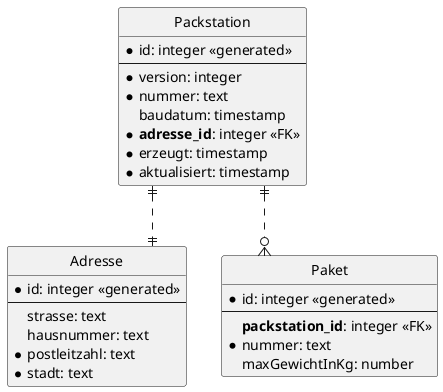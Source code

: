 ' Preview durch <Alt>d

@startuml ER Diagramm

' hide the spot
hide circle

' evtl. Prbleme mit Kraehenfuessen vermeiden
skinparam linetype ortho

entity "Packstation" {
  * id: integer <<generated>>
  --
  * version: integer
  * nummer: text
    baudatum: timestamp
  * **adresse_id**: integer <<FK>>
  * erzeugt: timestamp
  * aktualisiert: timestamp
}

entity "Adresse" {
  * id: integer <<generated>>
  --
    strasse: text
    hausnummer: text
  * postleitzahl: text
  * stadt: text
}

entity "Paket" {
  * id: integer <<generated>>
  --
    **packstation_id**: integer <<FK>>
  * nummer: text
    maxGewichtInKg: number
}

Packstation ||..|| Adresse
Packstation ||..o{ Paket

@enduml
